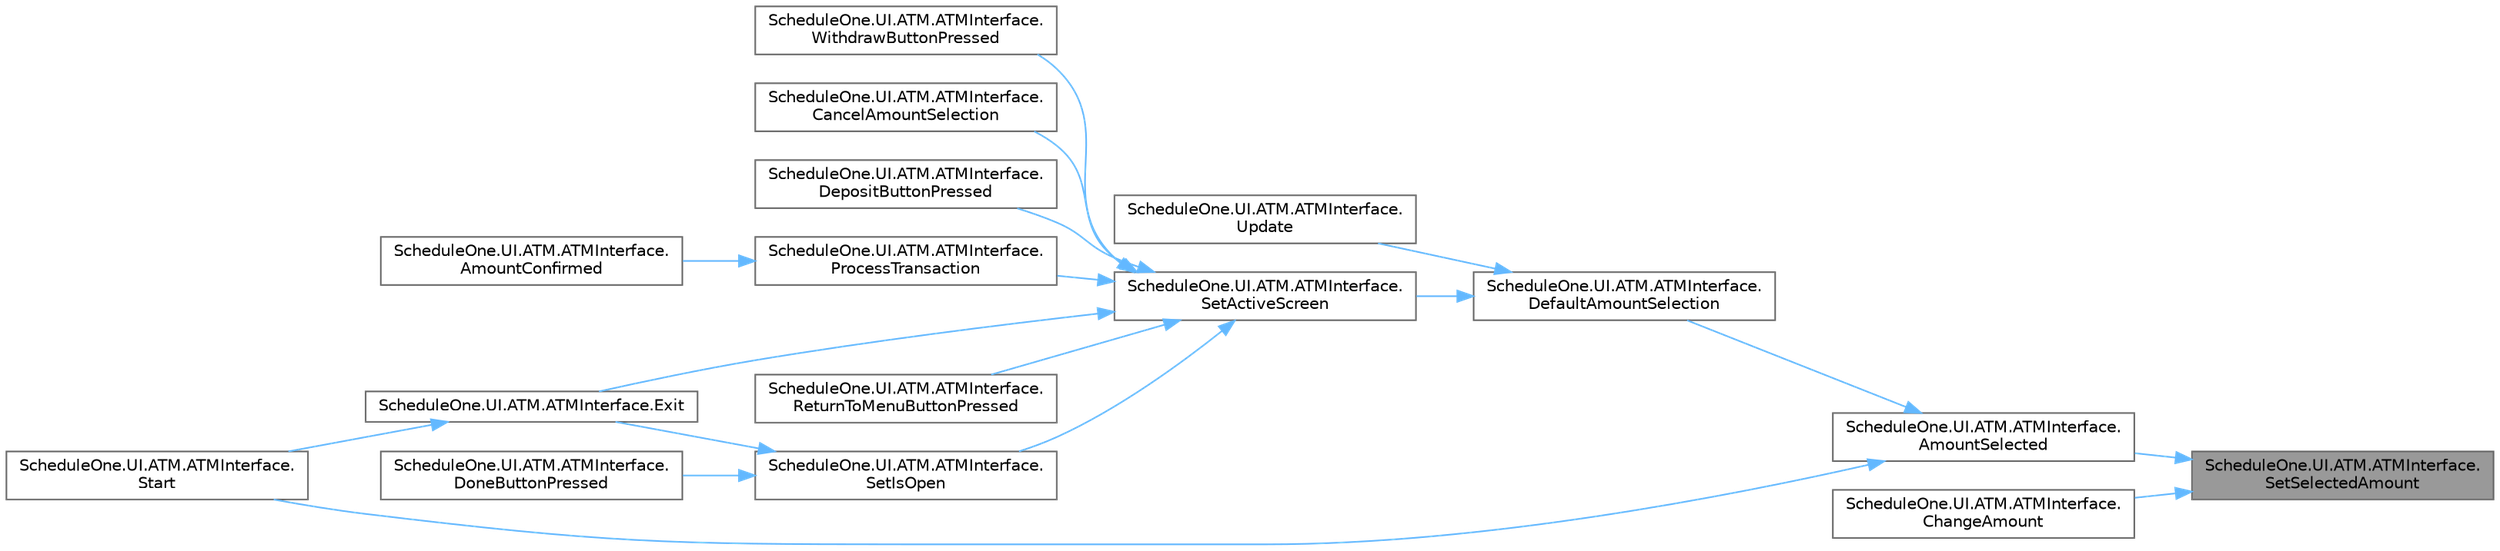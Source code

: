 digraph "ScheduleOne.UI.ATM.ATMInterface.SetSelectedAmount"
{
 // LATEX_PDF_SIZE
  bgcolor="transparent";
  edge [fontname=Helvetica,fontsize=10,labelfontname=Helvetica,labelfontsize=10];
  node [fontname=Helvetica,fontsize=10,shape=box,height=0.2,width=0.4];
  rankdir="RL";
  Node1 [id="Node000001",label="ScheduleOne.UI.ATM.ATMInterface.\lSetSelectedAmount",height=0.2,width=0.4,color="gray40", fillcolor="grey60", style="filled", fontcolor="black",tooltip=" "];
  Node1 -> Node2 [id="edge1_Node000001_Node000002",dir="back",color="steelblue1",style="solid",tooltip=" "];
  Node2 [id="Node000002",label="ScheduleOne.UI.ATM.ATMInterface.\lAmountSelected",height=0.2,width=0.4,color="grey40", fillcolor="white", style="filled",URL="$class_schedule_one_1_1_u_i_1_1_a_t_m_1_1_a_t_m_interface.html#aadcd224129b69af9e5b5b9b677e630e0",tooltip=" "];
  Node2 -> Node3 [id="edge2_Node000002_Node000003",dir="back",color="steelblue1",style="solid",tooltip=" "];
  Node3 [id="Node000003",label="ScheduleOne.UI.ATM.ATMInterface.\lDefaultAmountSelection",height=0.2,width=0.4,color="grey40", fillcolor="white", style="filled",URL="$class_schedule_one_1_1_u_i_1_1_a_t_m_1_1_a_t_m_interface.html#ad56fc7d79b2c3511e535450a62710043",tooltip=" "];
  Node3 -> Node4 [id="edge3_Node000003_Node000004",dir="back",color="steelblue1",style="solid",tooltip=" "];
  Node4 [id="Node000004",label="ScheduleOne.UI.ATM.ATMInterface.\lSetActiveScreen",height=0.2,width=0.4,color="grey40", fillcolor="white", style="filled",URL="$class_schedule_one_1_1_u_i_1_1_a_t_m_1_1_a_t_m_interface.html#a08c914f3cdae61ea4e856124950c38c0",tooltip=" "];
  Node4 -> Node5 [id="edge4_Node000004_Node000005",dir="back",color="steelblue1",style="solid",tooltip=" "];
  Node5 [id="Node000005",label="ScheduleOne.UI.ATM.ATMInterface.\lCancelAmountSelection",height=0.2,width=0.4,color="grey40", fillcolor="white", style="filled",URL="$class_schedule_one_1_1_u_i_1_1_a_t_m_1_1_a_t_m_interface.html#a20e2b3e5b4a305185b8474c4bec173a1",tooltip=" "];
  Node4 -> Node6 [id="edge5_Node000004_Node000006",dir="back",color="steelblue1",style="solid",tooltip=" "];
  Node6 [id="Node000006",label="ScheduleOne.UI.ATM.ATMInterface.\lDepositButtonPressed",height=0.2,width=0.4,color="grey40", fillcolor="white", style="filled",URL="$class_schedule_one_1_1_u_i_1_1_a_t_m_1_1_a_t_m_interface.html#a67204142a5b7e271f7d3859d0f9d355a",tooltip=" "];
  Node4 -> Node7 [id="edge6_Node000004_Node000007",dir="back",color="steelblue1",style="solid",tooltip=" "];
  Node7 [id="Node000007",label="ScheduleOne.UI.ATM.ATMInterface.Exit",height=0.2,width=0.4,color="grey40", fillcolor="white", style="filled",URL="$class_schedule_one_1_1_u_i_1_1_a_t_m_1_1_a_t_m_interface.html#aa5abdc593e939911da933467f23ecc0a",tooltip=" "];
  Node7 -> Node8 [id="edge7_Node000007_Node000008",dir="back",color="steelblue1",style="solid",tooltip=" "];
  Node8 [id="Node000008",label="ScheduleOne.UI.ATM.ATMInterface.\lStart",height=0.2,width=0.4,color="grey40", fillcolor="white", style="filled",URL="$class_schedule_one_1_1_u_i_1_1_a_t_m_1_1_a_t_m_interface.html#a2ec36ca1a4a5ee7c9efb399fde122c0f",tooltip=" "];
  Node4 -> Node9 [id="edge8_Node000004_Node000009",dir="back",color="steelblue1",style="solid",tooltip=" "];
  Node9 [id="Node000009",label="ScheduleOne.UI.ATM.ATMInterface.\lProcessTransaction",height=0.2,width=0.4,color="grey40", fillcolor="white", style="filled",URL="$class_schedule_one_1_1_u_i_1_1_a_t_m_1_1_a_t_m_interface.html#aca2e596e354f2f2adab34b1ee7c3476c",tooltip=" "];
  Node9 -> Node10 [id="edge9_Node000009_Node000010",dir="back",color="steelblue1",style="solid",tooltip=" "];
  Node10 [id="Node000010",label="ScheduleOne.UI.ATM.ATMInterface.\lAmountConfirmed",height=0.2,width=0.4,color="grey40", fillcolor="white", style="filled",URL="$class_schedule_one_1_1_u_i_1_1_a_t_m_1_1_a_t_m_interface.html#a6b841b57c4b4b675f3e76f31d9033d49",tooltip=" "];
  Node4 -> Node11 [id="edge10_Node000004_Node000011",dir="back",color="steelblue1",style="solid",tooltip=" "];
  Node11 [id="Node000011",label="ScheduleOne.UI.ATM.ATMInterface.\lReturnToMenuButtonPressed",height=0.2,width=0.4,color="grey40", fillcolor="white", style="filled",URL="$class_schedule_one_1_1_u_i_1_1_a_t_m_1_1_a_t_m_interface.html#aa3004cebd17acbab7d70df5b046490c8",tooltip=" "];
  Node4 -> Node12 [id="edge11_Node000004_Node000012",dir="back",color="steelblue1",style="solid",tooltip=" "];
  Node12 [id="Node000012",label="ScheduleOne.UI.ATM.ATMInterface.\lSetIsOpen",height=0.2,width=0.4,color="grey40", fillcolor="white", style="filled",URL="$class_schedule_one_1_1_u_i_1_1_a_t_m_1_1_a_t_m_interface.html#a20c83f5d4acd30c7b7c760076930abc4",tooltip=" "];
  Node12 -> Node13 [id="edge12_Node000012_Node000013",dir="back",color="steelblue1",style="solid",tooltip=" "];
  Node13 [id="Node000013",label="ScheduleOne.UI.ATM.ATMInterface.\lDoneButtonPressed",height=0.2,width=0.4,color="grey40", fillcolor="white", style="filled",URL="$class_schedule_one_1_1_u_i_1_1_a_t_m_1_1_a_t_m_interface.html#a2719a9cc25937f8fffd692344e44cac1",tooltip=" "];
  Node12 -> Node7 [id="edge13_Node000012_Node000007",dir="back",color="steelblue1",style="solid",tooltip=" "];
  Node4 -> Node14 [id="edge14_Node000004_Node000014",dir="back",color="steelblue1",style="solid",tooltip=" "];
  Node14 [id="Node000014",label="ScheduleOne.UI.ATM.ATMInterface.\lWithdrawButtonPressed",height=0.2,width=0.4,color="grey40", fillcolor="white", style="filled",URL="$class_schedule_one_1_1_u_i_1_1_a_t_m_1_1_a_t_m_interface.html#ad7dcc36ada9c20ab63cfa6c620178395",tooltip=" "];
  Node3 -> Node15 [id="edge15_Node000003_Node000015",dir="back",color="steelblue1",style="solid",tooltip=" "];
  Node15 [id="Node000015",label="ScheduleOne.UI.ATM.ATMInterface.\lUpdate",height=0.2,width=0.4,color="grey40", fillcolor="white", style="filled",URL="$class_schedule_one_1_1_u_i_1_1_a_t_m_1_1_a_t_m_interface.html#ab9a0c9b14223f67b0d74934b1aad5ec3",tooltip=" "];
  Node2 -> Node8 [id="edge16_Node000002_Node000008",dir="back",color="steelblue1",style="solid",tooltip=" "];
  Node1 -> Node16 [id="edge17_Node000001_Node000016",dir="back",color="steelblue1",style="solid",tooltip=" "];
  Node16 [id="Node000016",label="ScheduleOne.UI.ATM.ATMInterface.\lChangeAmount",height=0.2,width=0.4,color="grey40", fillcolor="white", style="filled",URL="$class_schedule_one_1_1_u_i_1_1_a_t_m_1_1_a_t_m_interface.html#a9059a75bb1b0b9aac7721f278225bf32",tooltip=" "];
}
